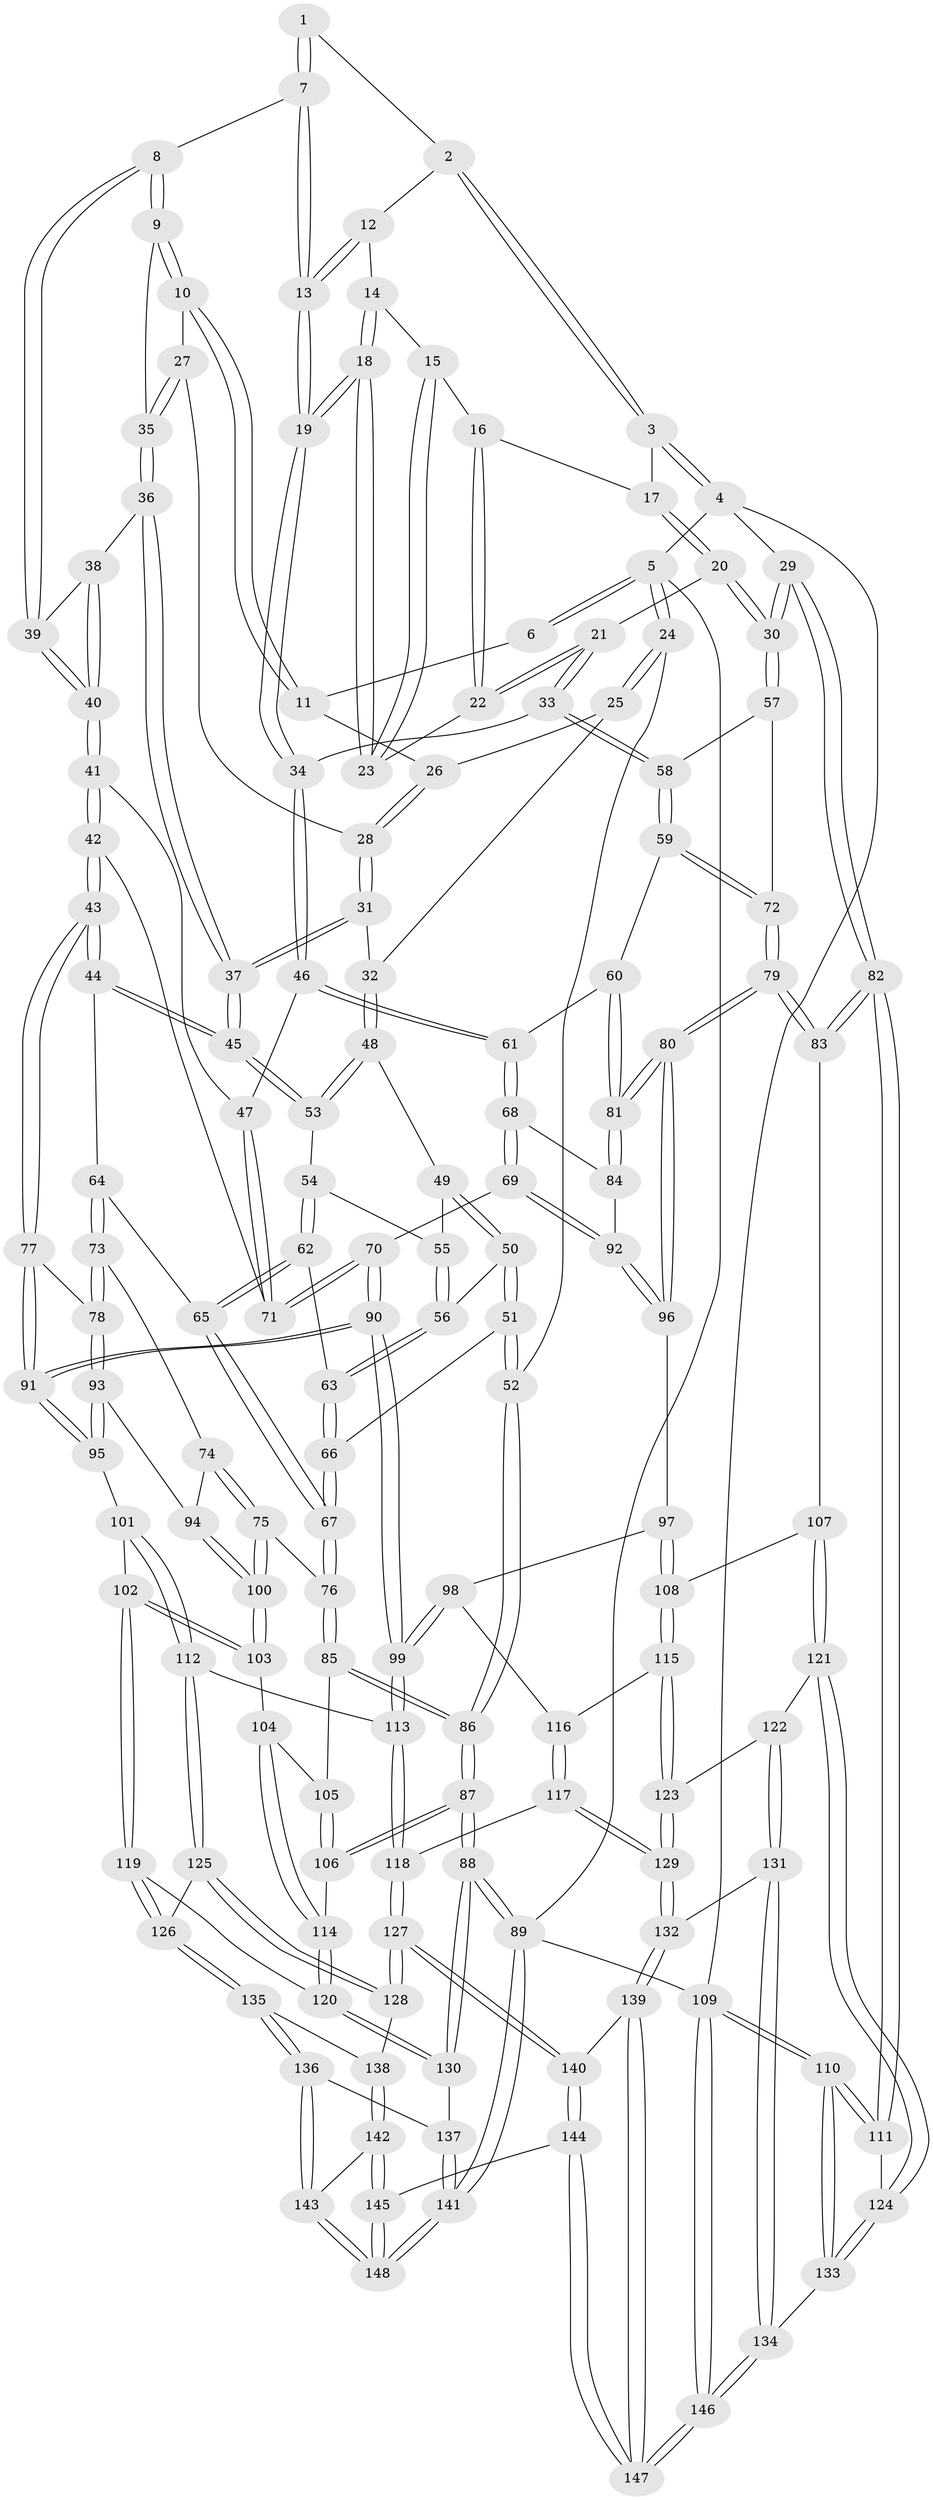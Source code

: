 // Generated by graph-tools (version 1.1) at 2025/27/03/15/25 16:27:57]
// undirected, 148 vertices, 367 edges
graph export_dot {
graph [start="1"]
  node [color=gray90,style=filled];
  1 [pos="+0.6528151102275835+0"];
  2 [pos="+0.7757907014458492+0"];
  3 [pos="+1+0"];
  4 [pos="+1+0"];
  5 [pos="+0+0"];
  6 [pos="+0.4114723445110653+0"];
  7 [pos="+0.644954963018978+0.06426021865325608"];
  8 [pos="+0.6331093879359323+0.0712196947649899"];
  9 [pos="+0.4237523004381674+0.05065027947352447"];
  10 [pos="+0.40392995178287544+0"];
  11 [pos="+0.3965380634309378+0"];
  12 [pos="+0.8138923444746801+0.016869965030293328"];
  13 [pos="+0.7125177301998065+0.13210765792501133"];
  14 [pos="+0.8224709958151797+0.030469821053785505"];
  15 [pos="+0.8478493413381372+0.056061826175906805"];
  16 [pos="+0.8918480322830422+0.045471293173791553"];
  17 [pos="+0.8957916011398053+0.04344217032171895"];
  18 [pos="+0.7889371201681419+0.1130869168054428"];
  19 [pos="+0.7347045213843146+0.16399508370419338"];
  20 [pos="+0.9550098603049009+0.15492607396756225"];
  21 [pos="+0.8954230659472372+0.1658948837991291"];
  22 [pos="+0.8726199648329699+0.11074400959424674"];
  23 [pos="+0.8438989815783586+0.07541283069921004"];
  24 [pos="+0+0"];
  25 [pos="+0.19489744565883957+0.048272769823060876"];
  26 [pos="+0.25536459733110756+0.061601096578593736"];
  27 [pos="+0.2988398238603253+0.10499614341640552"];
  28 [pos="+0.2882731075957237+0.11207628911662434"];
  29 [pos="+1+0.17752808373951173"];
  30 [pos="+1+0.17761603370219253"];
  31 [pos="+0.28908350343623074+0.14563913164526887"];
  32 [pos="+0.2320325896337466+0.17188138530705316"];
  33 [pos="+0.8332463535740283+0.20052516950019883"];
  34 [pos="+0.7381993775139637+0.17312772925780762"];
  35 [pos="+0.42446272948620073+0.09499132107926135"];
  36 [pos="+0.4247042926388137+0.09721050603550899"];
  37 [pos="+0.34704435550070684+0.17884858022909705"];
  38 [pos="+0.43901310655648+0.11191357906310334"];
  39 [pos="+0.5898694728984808+0.11515354157064171"];
  40 [pos="+0.5141449981852145+0.2570031577735758"];
  41 [pos="+0.5139061150195618+0.26788777195087576"];
  42 [pos="+0.4690444418217082+0.32300062167338395"];
  43 [pos="+0.44318600135109276+0.33887395605185316"];
  44 [pos="+0.3676849334479193+0.29523567245458116"];
  45 [pos="+0.3609812869286055+0.2831554056597076"];
  46 [pos="+0.6856234889467182+0.26833930437548553"];
  47 [pos="+0.6808382348044631+0.26957996729909384"];
  48 [pos="+0.2289273544080581+0.17550465231438545"];
  49 [pos="+0.2183919448113694+0.18007390766867604"];
  50 [pos="+0+0.008412831030725603"];
  51 [pos="+0+0"];
  52 [pos="+0+0"];
  53 [pos="+0.28152899477066656+0.24818879537148414"];
  54 [pos="+0.2157167927917089+0.26375381516839697"];
  55 [pos="+0.21395039296572863+0.18770401254201072"];
  56 [pos="+0.13096972257658085+0.24155111469303434"];
  57 [pos="+0.9650646110897756+0.30392273423623456"];
  58 [pos="+0.8338212747411731+0.20230665951895008"];
  59 [pos="+0.8470782142659478+0.3232055233057026"];
  60 [pos="+0.7870227282329282+0.3515476567345615"];
  61 [pos="+0.7423260053106103+0.3541328113131519"];
  62 [pos="+0.2038628010672245+0.28029800187090914"];
  63 [pos="+0.14707206647163829+0.29140884351673485"];
  64 [pos="+0.28053981440425674+0.33209864171137005"];
  65 [pos="+0.25829459038092023+0.3279458719259321"];
  66 [pos="+0.11862685691040786+0.3597837292465815"];
  67 [pos="+0.11064767314235015+0.4074042664877092"];
  68 [pos="+0.7232167804328844+0.4105793594066539"];
  69 [pos="+0.6596477533854698+0.45480076948141174"];
  70 [pos="+0.6502685297150443+0.45640892898912716"];
  71 [pos="+0.6160526933304836+0.403800801842354"];
  72 [pos="+0.9032761220949337+0.350926672530089"];
  73 [pos="+0.2534468565420193+0.41722967273820627"];
  74 [pos="+0.20523957245822905+0.4382614962550154"];
  75 [pos="+0.10468960139426778+0.4342370442167675"];
  76 [pos="+0.10064727754312752+0.4333381469029171"];
  77 [pos="+0.44221401021505646+0.34532155778328016"];
  78 [pos="+0.3522186162056405+0.4501902557159122"];
  79 [pos="+0.9187459730081678+0.510820098950579"];
  80 [pos="+0.903662341963809+0.5080211036048785"];
  81 [pos="+0.8633630784519098+0.48280312347165993"];
  82 [pos="+1+0.5708326702827585"];
  83 [pos="+0.9729953654391597+0.5546569082492523"];
  84 [pos="+0.7758455497117966+0.4557999178036141"];
  85 [pos="+0.09142739069557691+0.43887865275534516"];
  86 [pos="+0+0.38609197695229897"];
  87 [pos="+0+0.7212368452972729"];
  88 [pos="+0+0.8578996975506974"];
  89 [pos="+0+1"];
  90 [pos="+0.545863573124329+0.5828653762990763"];
  91 [pos="+0.5397047439847873+0.5739095470633606"];
  92 [pos="+0.7340354052309738+0.5264724672099359"];
  93 [pos="+0.3424826036792839+0.49545107171180436"];
  94 [pos="+0.27622430870136155+0.5137391252883501"];
  95 [pos="+0.3429860328084516+0.4964155567909551"];
  96 [pos="+0.7476440702976719+0.5593115760316361"];
  97 [pos="+0.7453593903357284+0.5635575000263823"];
  98 [pos="+0.5982770252731892+0.6278074475378873"];
  99 [pos="+0.5472463159647489+0.6097684797822899"];
  100 [pos="+0.2455960069527888+0.5576963835187803"];
  101 [pos="+0.3540815774566942+0.6151783006164236"];
  102 [pos="+0.24412074350044682+0.6696461979091373"];
  103 [pos="+0.2342040318793055+0.6574171765255"];
  104 [pos="+0.16274640332033155+0.6249719126383508"];
  105 [pos="+0.0922403683098609+0.45536299022418114"];
  106 [pos="+0+0.6793999813526665"];
  107 [pos="+0.8616770917404373+0.6776083440522367"];
  108 [pos="+0.799401870492734+0.6869141060281689"];
  109 [pos="+1+1"];
  110 [pos="+1+0.9651606327123468"];
  111 [pos="+1+0.6286257641666106"];
  112 [pos="+0.507366585197332+0.648208288720097"];
  113 [pos="+0.5115097870875449+0.6459717961838275"];
  114 [pos="+0.00401894714266163+0.68085500625499"];
  115 [pos="+0.7697685606138157+0.7062255344816725"];
  116 [pos="+0.6247043924906326+0.6513346008004917"];
  117 [pos="+0.6626727526410228+0.8117958383255225"];
  118 [pos="+0.5929767887568319+0.826899001909648"];
  119 [pos="+0.2453308741796783+0.7146947380316453"];
  120 [pos="+0.12362344832926445+0.7882562289849007"];
  121 [pos="+0.9052242147809496+0.7938325218414095"];
  122 [pos="+0.8211947828844793+0.8171814063556347"];
  123 [pos="+0.7549081353606172+0.7665551495010257"];
  124 [pos="+0.9108790920038651+0.7987197262954822"];
  125 [pos="+0.48546001209956624+0.6838264551548972"];
  126 [pos="+0.297766723039769+0.778437050174394"];
  127 [pos="+0.5538759195731943+0.8747002760007287"];
  128 [pos="+0.45902378876809025+0.8402381299264206"];
  129 [pos="+0.6991954260317285+0.824386178271945"];
  130 [pos="+0.11695145698169121+0.8228282759544568"];
  131 [pos="+0.8089049264812606+0.8740097392897083"];
  132 [pos="+0.7225407910675765+0.896906762253911"];
  133 [pos="+0.9358146681042537+0.8828744933968219"];
  134 [pos="+0.893007159814034+0.9237007624073434"];
  135 [pos="+0.3015445219606671+0.7923661109311739"];
  136 [pos="+0.2503503991591404+0.9013043941109089"];
  137 [pos="+0.12292607787560421+0.854900477812184"];
  138 [pos="+0.4193907879026442+0.8611758358112517"];
  139 [pos="+0.7182487272054184+0.9155447941267664"];
  140 [pos="+0.5609445300268754+0.9022554239169248"];
  141 [pos="+0+1"];
  142 [pos="+0.4127002074345748+0.8964785518871936"];
  143 [pos="+0.2634866601350842+0.9714812544542686"];
  144 [pos="+0.5358654494898114+1"];
  145 [pos="+0.5035764499519325+1"];
  146 [pos="+0.79050946266612+1"];
  147 [pos="+0.7431304400911293+1"];
  148 [pos="+0.2150496759617404+1"];
  1 -- 2;
  1 -- 7;
  1 -- 7;
  2 -- 3;
  2 -- 3;
  2 -- 12;
  3 -- 4;
  3 -- 4;
  3 -- 17;
  4 -- 5;
  4 -- 29;
  4 -- 109;
  5 -- 6;
  5 -- 6;
  5 -- 24;
  5 -- 24;
  5 -- 89;
  6 -- 11;
  7 -- 8;
  7 -- 13;
  7 -- 13;
  8 -- 9;
  8 -- 9;
  8 -- 39;
  8 -- 39;
  9 -- 10;
  9 -- 10;
  9 -- 35;
  10 -- 11;
  10 -- 11;
  10 -- 27;
  11 -- 26;
  12 -- 13;
  12 -- 13;
  12 -- 14;
  13 -- 19;
  13 -- 19;
  14 -- 15;
  14 -- 18;
  14 -- 18;
  15 -- 16;
  15 -- 23;
  15 -- 23;
  16 -- 17;
  16 -- 22;
  16 -- 22;
  17 -- 20;
  17 -- 20;
  18 -- 19;
  18 -- 19;
  18 -- 23;
  18 -- 23;
  19 -- 34;
  19 -- 34;
  20 -- 21;
  20 -- 30;
  20 -- 30;
  21 -- 22;
  21 -- 22;
  21 -- 33;
  21 -- 33;
  22 -- 23;
  24 -- 25;
  24 -- 25;
  24 -- 52;
  25 -- 26;
  25 -- 32;
  26 -- 28;
  26 -- 28;
  27 -- 28;
  27 -- 35;
  27 -- 35;
  28 -- 31;
  28 -- 31;
  29 -- 30;
  29 -- 30;
  29 -- 82;
  29 -- 82;
  30 -- 57;
  30 -- 57;
  31 -- 32;
  31 -- 37;
  31 -- 37;
  32 -- 48;
  32 -- 48;
  33 -- 34;
  33 -- 58;
  33 -- 58;
  34 -- 46;
  34 -- 46;
  35 -- 36;
  35 -- 36;
  36 -- 37;
  36 -- 37;
  36 -- 38;
  37 -- 45;
  37 -- 45;
  38 -- 39;
  38 -- 40;
  38 -- 40;
  39 -- 40;
  39 -- 40;
  40 -- 41;
  40 -- 41;
  41 -- 42;
  41 -- 42;
  41 -- 47;
  42 -- 43;
  42 -- 43;
  42 -- 71;
  43 -- 44;
  43 -- 44;
  43 -- 77;
  43 -- 77;
  44 -- 45;
  44 -- 45;
  44 -- 64;
  45 -- 53;
  45 -- 53;
  46 -- 47;
  46 -- 61;
  46 -- 61;
  47 -- 71;
  47 -- 71;
  48 -- 49;
  48 -- 53;
  48 -- 53;
  49 -- 50;
  49 -- 50;
  49 -- 55;
  50 -- 51;
  50 -- 51;
  50 -- 56;
  51 -- 52;
  51 -- 52;
  51 -- 66;
  52 -- 86;
  52 -- 86;
  53 -- 54;
  54 -- 55;
  54 -- 62;
  54 -- 62;
  55 -- 56;
  55 -- 56;
  56 -- 63;
  56 -- 63;
  57 -- 58;
  57 -- 72;
  58 -- 59;
  58 -- 59;
  59 -- 60;
  59 -- 72;
  59 -- 72;
  60 -- 61;
  60 -- 81;
  60 -- 81;
  61 -- 68;
  61 -- 68;
  62 -- 63;
  62 -- 65;
  62 -- 65;
  63 -- 66;
  63 -- 66;
  64 -- 65;
  64 -- 73;
  64 -- 73;
  65 -- 67;
  65 -- 67;
  66 -- 67;
  66 -- 67;
  67 -- 76;
  67 -- 76;
  68 -- 69;
  68 -- 69;
  68 -- 84;
  69 -- 70;
  69 -- 92;
  69 -- 92;
  70 -- 71;
  70 -- 71;
  70 -- 90;
  70 -- 90;
  72 -- 79;
  72 -- 79;
  73 -- 74;
  73 -- 78;
  73 -- 78;
  74 -- 75;
  74 -- 75;
  74 -- 94;
  75 -- 76;
  75 -- 100;
  75 -- 100;
  76 -- 85;
  76 -- 85;
  77 -- 78;
  77 -- 91;
  77 -- 91;
  78 -- 93;
  78 -- 93;
  79 -- 80;
  79 -- 80;
  79 -- 83;
  79 -- 83;
  80 -- 81;
  80 -- 81;
  80 -- 96;
  80 -- 96;
  81 -- 84;
  81 -- 84;
  82 -- 83;
  82 -- 83;
  82 -- 111;
  82 -- 111;
  83 -- 107;
  84 -- 92;
  85 -- 86;
  85 -- 86;
  85 -- 105;
  86 -- 87;
  86 -- 87;
  87 -- 88;
  87 -- 88;
  87 -- 106;
  87 -- 106;
  88 -- 89;
  88 -- 89;
  88 -- 130;
  88 -- 130;
  89 -- 141;
  89 -- 141;
  89 -- 109;
  90 -- 91;
  90 -- 91;
  90 -- 99;
  90 -- 99;
  91 -- 95;
  91 -- 95;
  92 -- 96;
  92 -- 96;
  93 -- 94;
  93 -- 95;
  93 -- 95;
  94 -- 100;
  94 -- 100;
  95 -- 101;
  96 -- 97;
  97 -- 98;
  97 -- 108;
  97 -- 108;
  98 -- 99;
  98 -- 99;
  98 -- 116;
  99 -- 113;
  99 -- 113;
  100 -- 103;
  100 -- 103;
  101 -- 102;
  101 -- 112;
  101 -- 112;
  102 -- 103;
  102 -- 103;
  102 -- 119;
  102 -- 119;
  103 -- 104;
  104 -- 105;
  104 -- 114;
  104 -- 114;
  105 -- 106;
  105 -- 106;
  106 -- 114;
  107 -- 108;
  107 -- 121;
  107 -- 121;
  108 -- 115;
  108 -- 115;
  109 -- 110;
  109 -- 110;
  109 -- 146;
  109 -- 146;
  110 -- 111;
  110 -- 111;
  110 -- 133;
  110 -- 133;
  111 -- 124;
  112 -- 113;
  112 -- 125;
  112 -- 125;
  113 -- 118;
  113 -- 118;
  114 -- 120;
  114 -- 120;
  115 -- 116;
  115 -- 123;
  115 -- 123;
  116 -- 117;
  116 -- 117;
  117 -- 118;
  117 -- 129;
  117 -- 129;
  118 -- 127;
  118 -- 127;
  119 -- 120;
  119 -- 126;
  119 -- 126;
  120 -- 130;
  120 -- 130;
  121 -- 122;
  121 -- 124;
  121 -- 124;
  122 -- 123;
  122 -- 131;
  122 -- 131;
  123 -- 129;
  123 -- 129;
  124 -- 133;
  124 -- 133;
  125 -- 126;
  125 -- 128;
  125 -- 128;
  126 -- 135;
  126 -- 135;
  127 -- 128;
  127 -- 128;
  127 -- 140;
  127 -- 140;
  128 -- 138;
  129 -- 132;
  129 -- 132;
  130 -- 137;
  131 -- 132;
  131 -- 134;
  131 -- 134;
  132 -- 139;
  132 -- 139;
  133 -- 134;
  134 -- 146;
  134 -- 146;
  135 -- 136;
  135 -- 136;
  135 -- 138;
  136 -- 137;
  136 -- 143;
  136 -- 143;
  137 -- 141;
  137 -- 141;
  138 -- 142;
  138 -- 142;
  139 -- 140;
  139 -- 147;
  139 -- 147;
  140 -- 144;
  140 -- 144;
  141 -- 148;
  141 -- 148;
  142 -- 143;
  142 -- 145;
  142 -- 145;
  143 -- 148;
  143 -- 148;
  144 -- 145;
  144 -- 147;
  144 -- 147;
  145 -- 148;
  145 -- 148;
  146 -- 147;
  146 -- 147;
}
